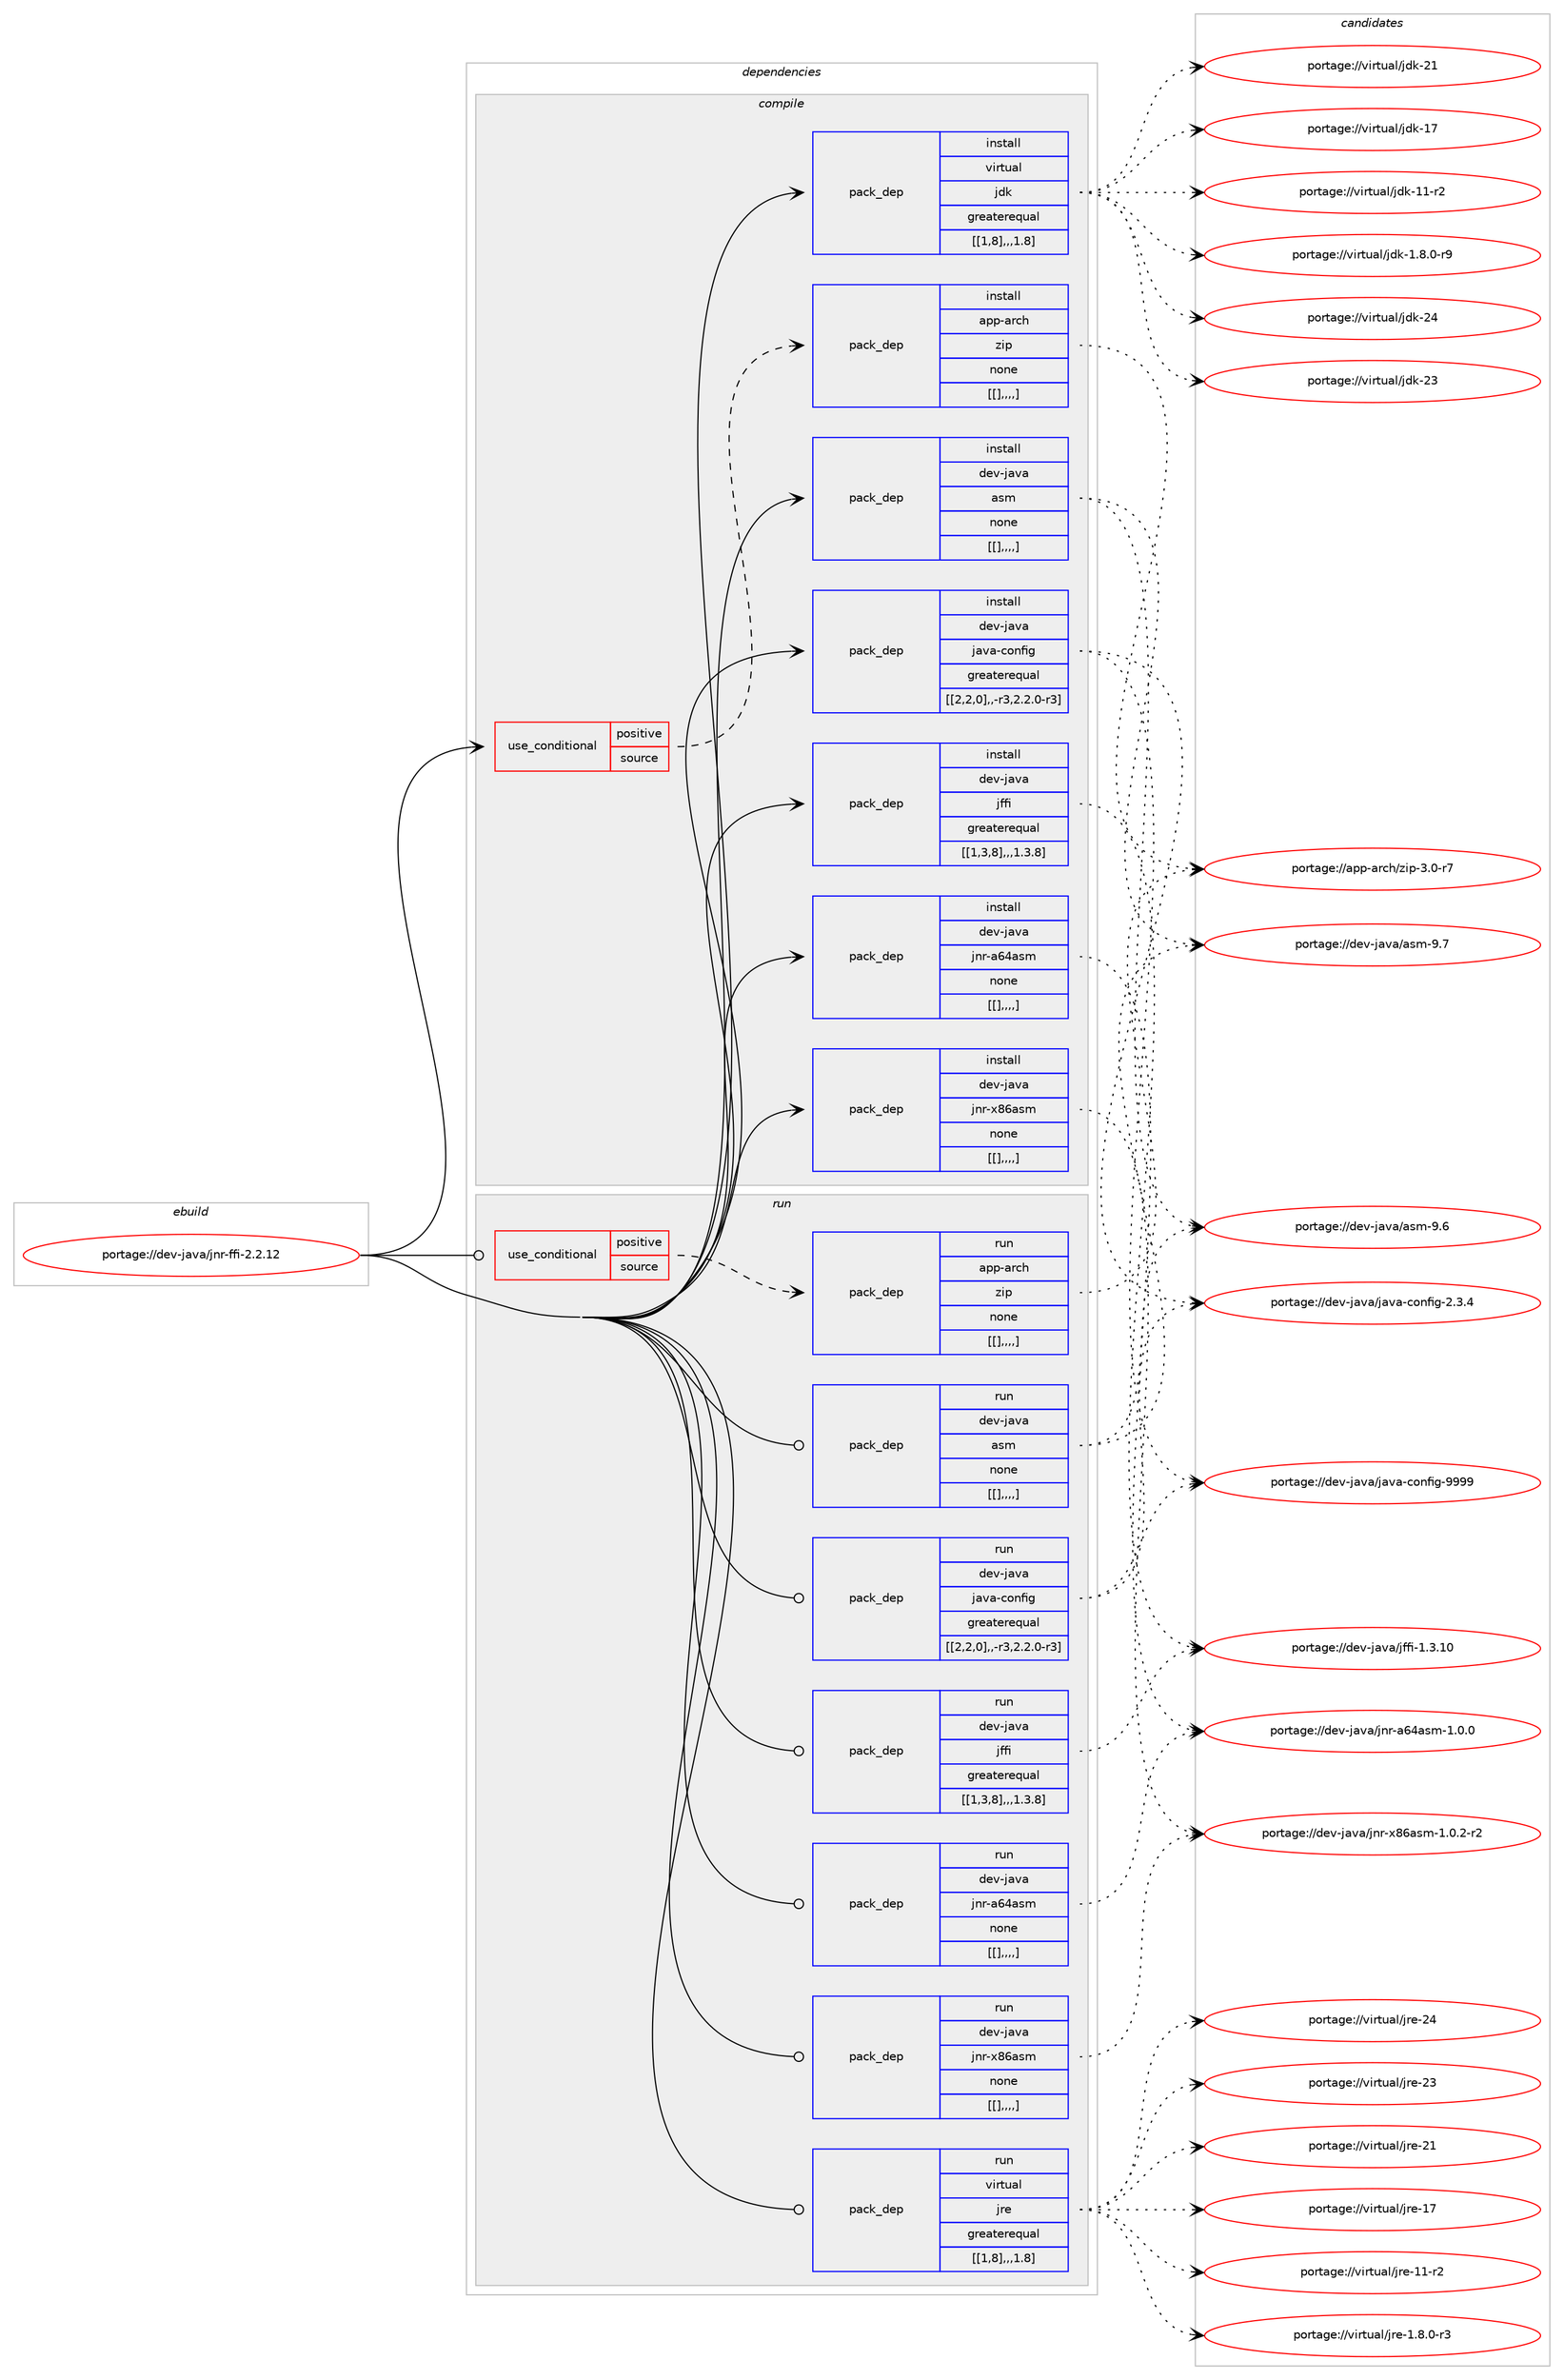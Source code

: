 digraph prolog {

# *************
# Graph options
# *************

newrank=true;
concentrate=true;
compound=true;
graph [rankdir=LR,fontname=Helvetica,fontsize=10,ranksep=1.5];#, ranksep=2.5, nodesep=0.2];
edge  [arrowhead=vee];
node  [fontname=Helvetica,fontsize=10];

# **********
# The ebuild
# **********

subgraph cluster_leftcol {
color=gray;
label=<<i>ebuild</i>>;
id [label="portage://dev-java/jnr-ffi-2.2.12", color=red, width=4, href="../dev-java/jnr-ffi-2.2.12.svg"];
}

# ****************
# The dependencies
# ****************

subgraph cluster_midcol {
color=gray;
label=<<i>dependencies</i>>;
subgraph cluster_compile {
fillcolor="#eeeeee";
style=filled;
label=<<i>compile</i>>;
subgraph cond22723 {
dependency95824 [label=<<TABLE BORDER="0" CELLBORDER="1" CELLSPACING="0" CELLPADDING="4"><TR><TD ROWSPAN="3" CELLPADDING="10">use_conditional</TD></TR><TR><TD>positive</TD></TR><TR><TD>source</TD></TR></TABLE>>, shape=none, color=red];
subgraph pack72053 {
dependency95825 [label=<<TABLE BORDER="0" CELLBORDER="1" CELLSPACING="0" CELLPADDING="4" WIDTH="220"><TR><TD ROWSPAN="6" CELLPADDING="30">pack_dep</TD></TR><TR><TD WIDTH="110">install</TD></TR><TR><TD>app-arch</TD></TR><TR><TD>zip</TD></TR><TR><TD>none</TD></TR><TR><TD>[[],,,,]</TD></TR></TABLE>>, shape=none, color=blue];
}
dependency95824:e -> dependency95825:w [weight=20,style="dashed",arrowhead="vee"];
}
id:e -> dependency95824:w [weight=20,style="solid",arrowhead="vee"];
subgraph pack72054 {
dependency95826 [label=<<TABLE BORDER="0" CELLBORDER="1" CELLSPACING="0" CELLPADDING="4" WIDTH="220"><TR><TD ROWSPAN="6" CELLPADDING="30">pack_dep</TD></TR><TR><TD WIDTH="110">install</TD></TR><TR><TD>dev-java</TD></TR><TR><TD>asm</TD></TR><TR><TD>none</TD></TR><TR><TD>[[],,,,]</TD></TR></TABLE>>, shape=none, color=blue];
}
id:e -> dependency95826:w [weight=20,style="solid",arrowhead="vee"];
subgraph pack72055 {
dependency95827 [label=<<TABLE BORDER="0" CELLBORDER="1" CELLSPACING="0" CELLPADDING="4" WIDTH="220"><TR><TD ROWSPAN="6" CELLPADDING="30">pack_dep</TD></TR><TR><TD WIDTH="110">install</TD></TR><TR><TD>dev-java</TD></TR><TR><TD>java-config</TD></TR><TR><TD>greaterequal</TD></TR><TR><TD>[[2,2,0],,-r3,2.2.0-r3]</TD></TR></TABLE>>, shape=none, color=blue];
}
id:e -> dependency95827:w [weight=20,style="solid",arrowhead="vee"];
subgraph pack72056 {
dependency95828 [label=<<TABLE BORDER="0" CELLBORDER="1" CELLSPACING="0" CELLPADDING="4" WIDTH="220"><TR><TD ROWSPAN="6" CELLPADDING="30">pack_dep</TD></TR><TR><TD WIDTH="110">install</TD></TR><TR><TD>dev-java</TD></TR><TR><TD>jffi</TD></TR><TR><TD>greaterequal</TD></TR><TR><TD>[[1,3,8],,,1.3.8]</TD></TR></TABLE>>, shape=none, color=blue];
}
id:e -> dependency95828:w [weight=20,style="solid",arrowhead="vee"];
subgraph pack72057 {
dependency95829 [label=<<TABLE BORDER="0" CELLBORDER="1" CELLSPACING="0" CELLPADDING="4" WIDTH="220"><TR><TD ROWSPAN="6" CELLPADDING="30">pack_dep</TD></TR><TR><TD WIDTH="110">install</TD></TR><TR><TD>dev-java</TD></TR><TR><TD>jnr-a64asm</TD></TR><TR><TD>none</TD></TR><TR><TD>[[],,,,]</TD></TR></TABLE>>, shape=none, color=blue];
}
id:e -> dependency95829:w [weight=20,style="solid",arrowhead="vee"];
subgraph pack72058 {
dependency95830 [label=<<TABLE BORDER="0" CELLBORDER="1" CELLSPACING="0" CELLPADDING="4" WIDTH="220"><TR><TD ROWSPAN="6" CELLPADDING="30">pack_dep</TD></TR><TR><TD WIDTH="110">install</TD></TR><TR><TD>dev-java</TD></TR><TR><TD>jnr-x86asm</TD></TR><TR><TD>none</TD></TR><TR><TD>[[],,,,]</TD></TR></TABLE>>, shape=none, color=blue];
}
id:e -> dependency95830:w [weight=20,style="solid",arrowhead="vee"];
subgraph pack72059 {
dependency95831 [label=<<TABLE BORDER="0" CELLBORDER="1" CELLSPACING="0" CELLPADDING="4" WIDTH="220"><TR><TD ROWSPAN="6" CELLPADDING="30">pack_dep</TD></TR><TR><TD WIDTH="110">install</TD></TR><TR><TD>virtual</TD></TR><TR><TD>jdk</TD></TR><TR><TD>greaterequal</TD></TR><TR><TD>[[1,8],,,1.8]</TD></TR></TABLE>>, shape=none, color=blue];
}
id:e -> dependency95831:w [weight=20,style="solid",arrowhead="vee"];
}
subgraph cluster_compileandrun {
fillcolor="#eeeeee";
style=filled;
label=<<i>compile and run</i>>;
}
subgraph cluster_run {
fillcolor="#eeeeee";
style=filled;
label=<<i>run</i>>;
subgraph cond22724 {
dependency95832 [label=<<TABLE BORDER="0" CELLBORDER="1" CELLSPACING="0" CELLPADDING="4"><TR><TD ROWSPAN="3" CELLPADDING="10">use_conditional</TD></TR><TR><TD>positive</TD></TR><TR><TD>source</TD></TR></TABLE>>, shape=none, color=red];
subgraph pack72060 {
dependency95833 [label=<<TABLE BORDER="0" CELLBORDER="1" CELLSPACING="0" CELLPADDING="4" WIDTH="220"><TR><TD ROWSPAN="6" CELLPADDING="30">pack_dep</TD></TR><TR><TD WIDTH="110">run</TD></TR><TR><TD>app-arch</TD></TR><TR><TD>zip</TD></TR><TR><TD>none</TD></TR><TR><TD>[[],,,,]</TD></TR></TABLE>>, shape=none, color=blue];
}
dependency95832:e -> dependency95833:w [weight=20,style="dashed",arrowhead="vee"];
}
id:e -> dependency95832:w [weight=20,style="solid",arrowhead="odot"];
subgraph pack72061 {
dependency95834 [label=<<TABLE BORDER="0" CELLBORDER="1" CELLSPACING="0" CELLPADDING="4" WIDTH="220"><TR><TD ROWSPAN="6" CELLPADDING="30">pack_dep</TD></TR><TR><TD WIDTH="110">run</TD></TR><TR><TD>dev-java</TD></TR><TR><TD>asm</TD></TR><TR><TD>none</TD></TR><TR><TD>[[],,,,]</TD></TR></TABLE>>, shape=none, color=blue];
}
id:e -> dependency95834:w [weight=20,style="solid",arrowhead="odot"];
subgraph pack72062 {
dependency95835 [label=<<TABLE BORDER="0" CELLBORDER="1" CELLSPACING="0" CELLPADDING="4" WIDTH="220"><TR><TD ROWSPAN="6" CELLPADDING="30">pack_dep</TD></TR><TR><TD WIDTH="110">run</TD></TR><TR><TD>dev-java</TD></TR><TR><TD>java-config</TD></TR><TR><TD>greaterequal</TD></TR><TR><TD>[[2,2,0],,-r3,2.2.0-r3]</TD></TR></TABLE>>, shape=none, color=blue];
}
id:e -> dependency95835:w [weight=20,style="solid",arrowhead="odot"];
subgraph pack72063 {
dependency95836 [label=<<TABLE BORDER="0" CELLBORDER="1" CELLSPACING="0" CELLPADDING="4" WIDTH="220"><TR><TD ROWSPAN="6" CELLPADDING="30">pack_dep</TD></TR><TR><TD WIDTH="110">run</TD></TR><TR><TD>dev-java</TD></TR><TR><TD>jffi</TD></TR><TR><TD>greaterequal</TD></TR><TR><TD>[[1,3,8],,,1.3.8]</TD></TR></TABLE>>, shape=none, color=blue];
}
id:e -> dependency95836:w [weight=20,style="solid",arrowhead="odot"];
subgraph pack72064 {
dependency95837 [label=<<TABLE BORDER="0" CELLBORDER="1" CELLSPACING="0" CELLPADDING="4" WIDTH="220"><TR><TD ROWSPAN="6" CELLPADDING="30">pack_dep</TD></TR><TR><TD WIDTH="110">run</TD></TR><TR><TD>dev-java</TD></TR><TR><TD>jnr-a64asm</TD></TR><TR><TD>none</TD></TR><TR><TD>[[],,,,]</TD></TR></TABLE>>, shape=none, color=blue];
}
id:e -> dependency95837:w [weight=20,style="solid",arrowhead="odot"];
subgraph pack72065 {
dependency95838 [label=<<TABLE BORDER="0" CELLBORDER="1" CELLSPACING="0" CELLPADDING="4" WIDTH="220"><TR><TD ROWSPAN="6" CELLPADDING="30">pack_dep</TD></TR><TR><TD WIDTH="110">run</TD></TR><TR><TD>dev-java</TD></TR><TR><TD>jnr-x86asm</TD></TR><TR><TD>none</TD></TR><TR><TD>[[],,,,]</TD></TR></TABLE>>, shape=none, color=blue];
}
id:e -> dependency95838:w [weight=20,style="solid",arrowhead="odot"];
subgraph pack72066 {
dependency95839 [label=<<TABLE BORDER="0" CELLBORDER="1" CELLSPACING="0" CELLPADDING="4" WIDTH="220"><TR><TD ROWSPAN="6" CELLPADDING="30">pack_dep</TD></TR><TR><TD WIDTH="110">run</TD></TR><TR><TD>virtual</TD></TR><TR><TD>jre</TD></TR><TR><TD>greaterequal</TD></TR><TR><TD>[[1,8],,,1.8]</TD></TR></TABLE>>, shape=none, color=blue];
}
id:e -> dependency95839:w [weight=20,style="solid",arrowhead="odot"];
}
}

# **************
# The candidates
# **************

subgraph cluster_choices {
rank=same;
color=gray;
label=<<i>candidates</i>>;

subgraph choice72053 {
color=black;
nodesep=1;
choice9711211245971149910447122105112455146484511455 [label="portage://app-arch/zip-3.0-r7", color=red, width=4,href="../app-arch/zip-3.0-r7.svg"];
dependency95825:e -> choice9711211245971149910447122105112455146484511455:w [style=dotted,weight="100"];
}
subgraph choice72054 {
color=black;
nodesep=1;
choice100101118451069711897479711510945574655 [label="portage://dev-java/asm-9.7", color=red, width=4,href="../dev-java/asm-9.7.svg"];
choice100101118451069711897479711510945574654 [label="portage://dev-java/asm-9.6", color=red, width=4,href="../dev-java/asm-9.6.svg"];
dependency95826:e -> choice100101118451069711897479711510945574655:w [style=dotted,weight="100"];
dependency95826:e -> choice100101118451069711897479711510945574654:w [style=dotted,weight="100"];
}
subgraph choice72055 {
color=black;
nodesep=1;
choice10010111845106971189747106971189745991111101021051034557575757 [label="portage://dev-java/java-config-9999", color=red, width=4,href="../dev-java/java-config-9999.svg"];
choice1001011184510697118974710697118974599111110102105103455046514652 [label="portage://dev-java/java-config-2.3.4", color=red, width=4,href="../dev-java/java-config-2.3.4.svg"];
dependency95827:e -> choice10010111845106971189747106971189745991111101021051034557575757:w [style=dotted,weight="100"];
dependency95827:e -> choice1001011184510697118974710697118974599111110102105103455046514652:w [style=dotted,weight="100"];
}
subgraph choice72056 {
color=black;
nodesep=1;
choice1001011184510697118974710610210210545494651464948 [label="portage://dev-java/jffi-1.3.10", color=red, width=4,href="../dev-java/jffi-1.3.10.svg"];
dependency95828:e -> choice1001011184510697118974710610210210545494651464948:w [style=dotted,weight="100"];
}
subgraph choice72057 {
color=black;
nodesep=1;
choice100101118451069711897471061101144597545297115109454946484648 [label="portage://dev-java/jnr-a64asm-1.0.0", color=red, width=4,href="../dev-java/jnr-a64asm-1.0.0.svg"];
dependency95829:e -> choice100101118451069711897471061101144597545297115109454946484648:w [style=dotted,weight="100"];
}
subgraph choice72058 {
color=black;
nodesep=1;
choice10010111845106971189747106110114451205654971151094549464846504511450 [label="portage://dev-java/jnr-x86asm-1.0.2-r2", color=red, width=4,href="../dev-java/jnr-x86asm-1.0.2-r2.svg"];
dependency95830:e -> choice10010111845106971189747106110114451205654971151094549464846504511450:w [style=dotted,weight="100"];
}
subgraph choice72059 {
color=black;
nodesep=1;
choice1181051141161179710847106100107455052 [label="portage://virtual/jdk-24", color=red, width=4,href="../virtual/jdk-24.svg"];
choice1181051141161179710847106100107455051 [label="portage://virtual/jdk-23", color=red, width=4,href="../virtual/jdk-23.svg"];
choice1181051141161179710847106100107455049 [label="portage://virtual/jdk-21", color=red, width=4,href="../virtual/jdk-21.svg"];
choice1181051141161179710847106100107454955 [label="portage://virtual/jdk-17", color=red, width=4,href="../virtual/jdk-17.svg"];
choice11810511411611797108471061001074549494511450 [label="portage://virtual/jdk-11-r2", color=red, width=4,href="../virtual/jdk-11-r2.svg"];
choice11810511411611797108471061001074549465646484511457 [label="portage://virtual/jdk-1.8.0-r9", color=red, width=4,href="../virtual/jdk-1.8.0-r9.svg"];
dependency95831:e -> choice1181051141161179710847106100107455052:w [style=dotted,weight="100"];
dependency95831:e -> choice1181051141161179710847106100107455051:w [style=dotted,weight="100"];
dependency95831:e -> choice1181051141161179710847106100107455049:w [style=dotted,weight="100"];
dependency95831:e -> choice1181051141161179710847106100107454955:w [style=dotted,weight="100"];
dependency95831:e -> choice11810511411611797108471061001074549494511450:w [style=dotted,weight="100"];
dependency95831:e -> choice11810511411611797108471061001074549465646484511457:w [style=dotted,weight="100"];
}
subgraph choice72060 {
color=black;
nodesep=1;
choice9711211245971149910447122105112455146484511455 [label="portage://app-arch/zip-3.0-r7", color=red, width=4,href="../app-arch/zip-3.0-r7.svg"];
dependency95833:e -> choice9711211245971149910447122105112455146484511455:w [style=dotted,weight="100"];
}
subgraph choice72061 {
color=black;
nodesep=1;
choice100101118451069711897479711510945574655 [label="portage://dev-java/asm-9.7", color=red, width=4,href="../dev-java/asm-9.7.svg"];
choice100101118451069711897479711510945574654 [label="portage://dev-java/asm-9.6", color=red, width=4,href="../dev-java/asm-9.6.svg"];
dependency95834:e -> choice100101118451069711897479711510945574655:w [style=dotted,weight="100"];
dependency95834:e -> choice100101118451069711897479711510945574654:w [style=dotted,weight="100"];
}
subgraph choice72062 {
color=black;
nodesep=1;
choice10010111845106971189747106971189745991111101021051034557575757 [label="portage://dev-java/java-config-9999", color=red, width=4,href="../dev-java/java-config-9999.svg"];
choice1001011184510697118974710697118974599111110102105103455046514652 [label="portage://dev-java/java-config-2.3.4", color=red, width=4,href="../dev-java/java-config-2.3.4.svg"];
dependency95835:e -> choice10010111845106971189747106971189745991111101021051034557575757:w [style=dotted,weight="100"];
dependency95835:e -> choice1001011184510697118974710697118974599111110102105103455046514652:w [style=dotted,weight="100"];
}
subgraph choice72063 {
color=black;
nodesep=1;
choice1001011184510697118974710610210210545494651464948 [label="portage://dev-java/jffi-1.3.10", color=red, width=4,href="../dev-java/jffi-1.3.10.svg"];
dependency95836:e -> choice1001011184510697118974710610210210545494651464948:w [style=dotted,weight="100"];
}
subgraph choice72064 {
color=black;
nodesep=1;
choice100101118451069711897471061101144597545297115109454946484648 [label="portage://dev-java/jnr-a64asm-1.0.0", color=red, width=4,href="../dev-java/jnr-a64asm-1.0.0.svg"];
dependency95837:e -> choice100101118451069711897471061101144597545297115109454946484648:w [style=dotted,weight="100"];
}
subgraph choice72065 {
color=black;
nodesep=1;
choice10010111845106971189747106110114451205654971151094549464846504511450 [label="portage://dev-java/jnr-x86asm-1.0.2-r2", color=red, width=4,href="../dev-java/jnr-x86asm-1.0.2-r2.svg"];
dependency95838:e -> choice10010111845106971189747106110114451205654971151094549464846504511450:w [style=dotted,weight="100"];
}
subgraph choice72066 {
color=black;
nodesep=1;
choice1181051141161179710847106114101455052 [label="portage://virtual/jre-24", color=red, width=4,href="../virtual/jre-24.svg"];
choice1181051141161179710847106114101455051 [label="portage://virtual/jre-23", color=red, width=4,href="../virtual/jre-23.svg"];
choice1181051141161179710847106114101455049 [label="portage://virtual/jre-21", color=red, width=4,href="../virtual/jre-21.svg"];
choice1181051141161179710847106114101454955 [label="portage://virtual/jre-17", color=red, width=4,href="../virtual/jre-17.svg"];
choice11810511411611797108471061141014549494511450 [label="portage://virtual/jre-11-r2", color=red, width=4,href="../virtual/jre-11-r2.svg"];
choice11810511411611797108471061141014549465646484511451 [label="portage://virtual/jre-1.8.0-r3", color=red, width=4,href="../virtual/jre-1.8.0-r3.svg"];
dependency95839:e -> choice1181051141161179710847106114101455052:w [style=dotted,weight="100"];
dependency95839:e -> choice1181051141161179710847106114101455051:w [style=dotted,weight="100"];
dependency95839:e -> choice1181051141161179710847106114101455049:w [style=dotted,weight="100"];
dependency95839:e -> choice1181051141161179710847106114101454955:w [style=dotted,weight="100"];
dependency95839:e -> choice11810511411611797108471061141014549494511450:w [style=dotted,weight="100"];
dependency95839:e -> choice11810511411611797108471061141014549465646484511451:w [style=dotted,weight="100"];
}
}

}
